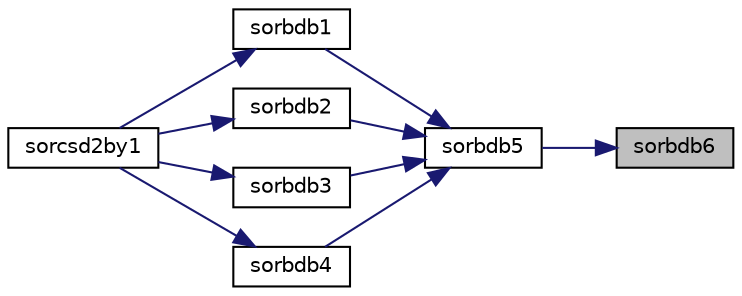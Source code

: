 digraph "sorbdb6"
{
 // LATEX_PDF_SIZE
  edge [fontname="Helvetica",fontsize="10",labelfontname="Helvetica",labelfontsize="10"];
  node [fontname="Helvetica",fontsize="10",shape=record];
  rankdir="RL";
  Node1 [label="sorbdb6",height=0.2,width=0.4,color="black", fillcolor="grey75", style="filled", fontcolor="black",tooltip="SORBDB6"];
  Node1 -> Node2 [dir="back",color="midnightblue",fontsize="10",style="solid",fontname="Helvetica"];
  Node2 [label="sorbdb5",height=0.2,width=0.4,color="black", fillcolor="white", style="filled",URL="$sorbdb5_8f.html#abf51e243eca31fe1566decd4a629e5f6",tooltip="SORBDB5"];
  Node2 -> Node3 [dir="back",color="midnightblue",fontsize="10",style="solid",fontname="Helvetica"];
  Node3 [label="sorbdb1",height=0.2,width=0.4,color="black", fillcolor="white", style="filled",URL="$sorbdb1_8f.html#a31d935d8edae9da9d6e3b5edeb4998fa",tooltip="SORBDB1"];
  Node3 -> Node4 [dir="back",color="midnightblue",fontsize="10",style="solid",fontname="Helvetica"];
  Node4 [label="sorcsd2by1",height=0.2,width=0.4,color="black", fillcolor="white", style="filled",URL="$sorcsd2by1_8f.html#a2d57126590287389a69bc798fe36854f",tooltip="SORCSD2BY1"];
  Node2 -> Node5 [dir="back",color="midnightblue",fontsize="10",style="solid",fontname="Helvetica"];
  Node5 [label="sorbdb2",height=0.2,width=0.4,color="black", fillcolor="white", style="filled",URL="$sorbdb2_8f.html#a9a5fd4f10e3895159d520bac57eb8683",tooltip="SORBDB2"];
  Node5 -> Node4 [dir="back",color="midnightblue",fontsize="10",style="solid",fontname="Helvetica"];
  Node2 -> Node6 [dir="back",color="midnightblue",fontsize="10",style="solid",fontname="Helvetica"];
  Node6 [label="sorbdb3",height=0.2,width=0.4,color="black", fillcolor="white", style="filled",URL="$sorbdb3_8f.html#ae4752c68522d7218fd781383a7308c0f",tooltip="SORBDB3"];
  Node6 -> Node4 [dir="back",color="midnightblue",fontsize="10",style="solid",fontname="Helvetica"];
  Node2 -> Node7 [dir="back",color="midnightblue",fontsize="10",style="solid",fontname="Helvetica"];
  Node7 [label="sorbdb4",height=0.2,width=0.4,color="black", fillcolor="white", style="filled",URL="$sorbdb4_8f.html#a6a8762a4542b580469de05b86e308330",tooltip="SORBDB4"];
  Node7 -> Node4 [dir="back",color="midnightblue",fontsize="10",style="solid",fontname="Helvetica"];
}

